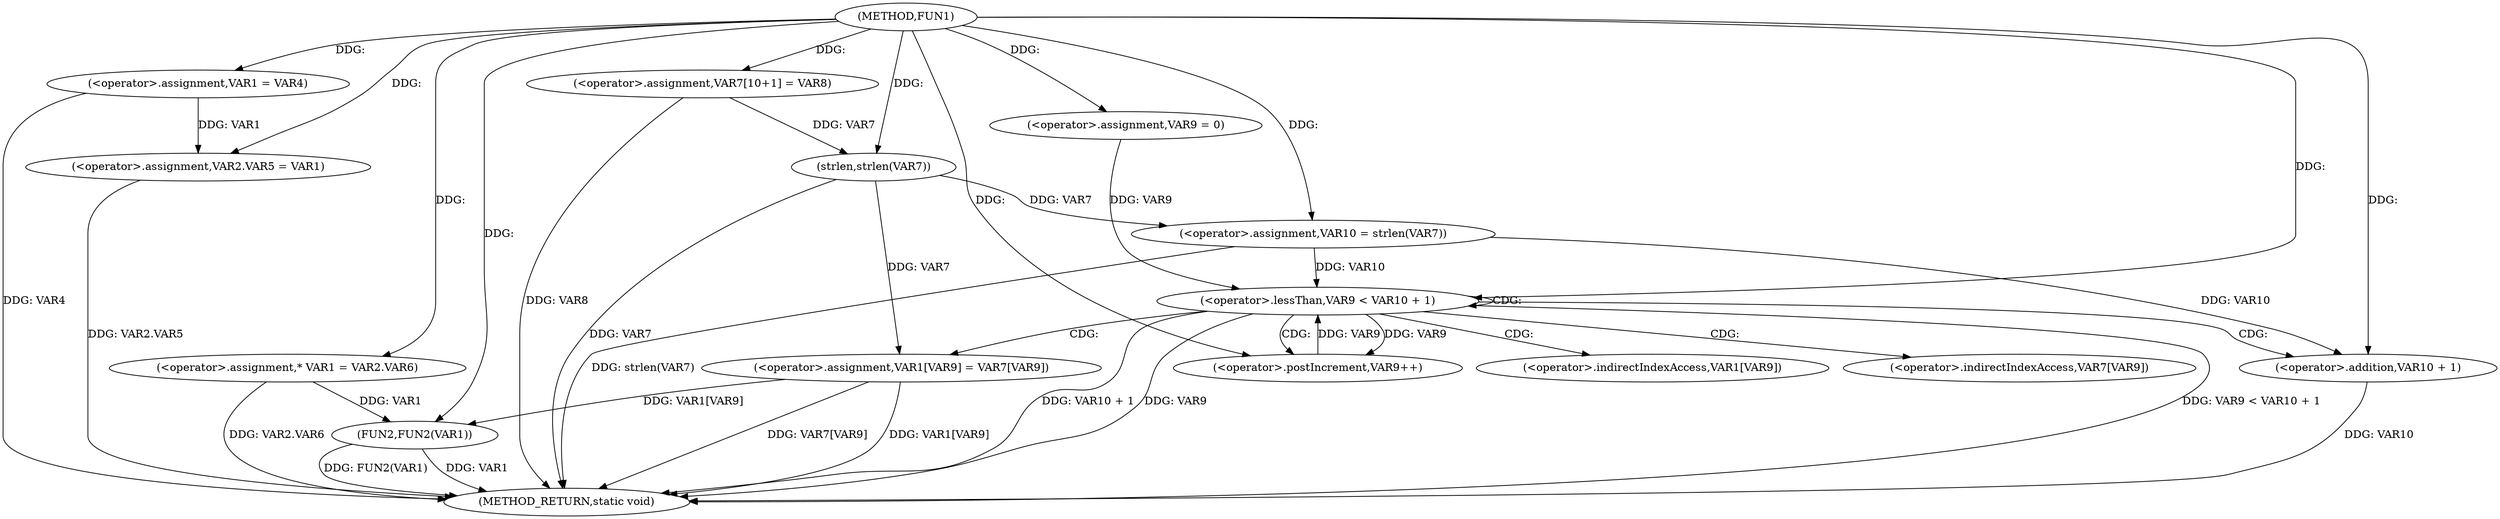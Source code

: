 digraph FUN1 {  
"1000100" [label = "(METHOD,FUN1)" ]
"1000153" [label = "(METHOD_RETURN,static void)" ]
"1000106" [label = "(<operator>.assignment,VAR1 = VAR4)" ]
"1000109" [label = "(<operator>.assignment,VAR2.VAR5 = VAR1)" ]
"1000116" [label = "(<operator>.assignment,* VAR1 = VAR2.VAR6)" ]
"1000123" [label = "(<operator>.assignment,VAR7[10+1] = VAR8)" ]
"1000128" [label = "(<operator>.assignment,VAR10 = strlen(VAR7))" ]
"1000130" [label = "(strlen,strlen(VAR7))" ]
"1000133" [label = "(<operator>.assignment,VAR9 = 0)" ]
"1000136" [label = "(<operator>.lessThan,VAR9 < VAR10 + 1)" ]
"1000138" [label = "(<operator>.addition,VAR10 + 1)" ]
"1000141" [label = "(<operator>.postIncrement,VAR9++)" ]
"1000144" [label = "(<operator>.assignment,VAR1[VAR9] = VAR7[VAR9])" ]
"1000151" [label = "(FUN2,FUN2(VAR1))" ]
"1000145" [label = "(<operator>.indirectIndexAccess,VAR1[VAR9])" ]
"1000148" [label = "(<operator>.indirectIndexAccess,VAR7[VAR9])" ]
  "1000128" -> "1000153"  [ label = "DDG: strlen(VAR7)"] 
  "1000123" -> "1000153"  [ label = "DDG: VAR8"] 
  "1000106" -> "1000153"  [ label = "DDG: VAR4"] 
  "1000151" -> "1000153"  [ label = "DDG: FUN2(VAR1)"] 
  "1000151" -> "1000153"  [ label = "DDG: VAR1"] 
  "1000144" -> "1000153"  [ label = "DDG: VAR7[VAR9]"] 
  "1000116" -> "1000153"  [ label = "DDG: VAR2.VAR6"] 
  "1000109" -> "1000153"  [ label = "DDG: VAR2.VAR5"] 
  "1000130" -> "1000153"  [ label = "DDG: VAR7"] 
  "1000138" -> "1000153"  [ label = "DDG: VAR10"] 
  "1000136" -> "1000153"  [ label = "DDG: VAR9 < VAR10 + 1"] 
  "1000144" -> "1000153"  [ label = "DDG: VAR1[VAR9]"] 
  "1000136" -> "1000153"  [ label = "DDG: VAR10 + 1"] 
  "1000136" -> "1000153"  [ label = "DDG: VAR9"] 
  "1000100" -> "1000106"  [ label = "DDG: "] 
  "1000106" -> "1000109"  [ label = "DDG: VAR1"] 
  "1000100" -> "1000109"  [ label = "DDG: "] 
  "1000100" -> "1000116"  [ label = "DDG: "] 
  "1000100" -> "1000123"  [ label = "DDG: "] 
  "1000130" -> "1000128"  [ label = "DDG: VAR7"] 
  "1000100" -> "1000128"  [ label = "DDG: "] 
  "1000123" -> "1000130"  [ label = "DDG: VAR7"] 
  "1000100" -> "1000130"  [ label = "DDG: "] 
  "1000100" -> "1000133"  [ label = "DDG: "] 
  "1000141" -> "1000136"  [ label = "DDG: VAR9"] 
  "1000133" -> "1000136"  [ label = "DDG: VAR9"] 
  "1000100" -> "1000136"  [ label = "DDG: "] 
  "1000128" -> "1000136"  [ label = "DDG: VAR10"] 
  "1000128" -> "1000138"  [ label = "DDG: VAR10"] 
  "1000100" -> "1000138"  [ label = "DDG: "] 
  "1000136" -> "1000141"  [ label = "DDG: VAR9"] 
  "1000100" -> "1000141"  [ label = "DDG: "] 
  "1000130" -> "1000144"  [ label = "DDG: VAR7"] 
  "1000116" -> "1000151"  [ label = "DDG: VAR1"] 
  "1000144" -> "1000151"  [ label = "DDG: VAR1[VAR9]"] 
  "1000100" -> "1000151"  [ label = "DDG: "] 
  "1000136" -> "1000141"  [ label = "CDG: "] 
  "1000136" -> "1000145"  [ label = "CDG: "] 
  "1000136" -> "1000148"  [ label = "CDG: "] 
  "1000136" -> "1000136"  [ label = "CDG: "] 
  "1000136" -> "1000144"  [ label = "CDG: "] 
  "1000136" -> "1000138"  [ label = "CDG: "] 
}
